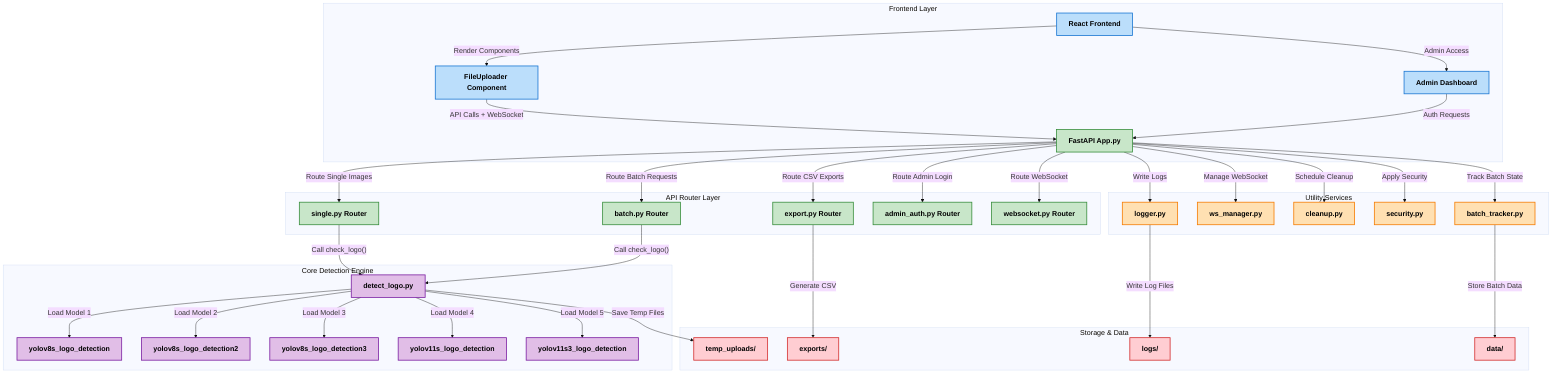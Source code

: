 %%{init: {'theme': 'base', 'themeVariables': { 'fontFamily': 'arial', 'fontSize': '18px', 'fontWeight': 'bold'}}}%%
graph TD
    subgraph "Frontend Layer"
        style A fill:#bbdefb,stroke:#1976d2,stroke-width:2px,color:#000000,font-weight:bold
        style A1 fill:#bbdefb,stroke:#1976d2,stroke-width:2px,color:#000000,font-weight:bold
        style A2 fill:#bbdefb,stroke:#1976d2,stroke-width:2px,color:#000000,font-weight:bold
        A["React Frontend"] -->|"Render Components"| A1["FileUploader Component"]
        A -->|"Admin Access"| A2["Admin Dashboard"]
        A1 -->|"API Calls + WebSocket"| B["FastAPI App.py"]
        A2 -->|"Auth Requests"| B
    end

    subgraph "API Router Layer"
        style B fill:#c8e6c9,stroke:#388e3c,stroke-width:2px,color:#000000,font-weight:bold
        style C1 fill:#c8e6c9,stroke:#388e3c,stroke-width:2px,color:#000000,font-weight:bold
        style C2 fill:#c8e6c9,stroke:#388e3c,stroke-width:2px,color:#000000,font-weight:bold
        style C3 fill:#c8e6c9,stroke:#388e3c,stroke-width:2px,color:#000000,font-weight:bold
        style C4 fill:#c8e6c9,stroke:#388e3c,stroke-width:2px,color:#000000,font-weight:bold
        style C5 fill:#c8e6c9,stroke:#388e3c,stroke-width:2px,color:#000000,font-weight:bold
        B -->|"Route Single Images"| C1["single.py Router"]
        B -->|"Route Batch Requests"| C2["batch.py Router"]
        B -->|"Route CSV Exports"| C3["export.py Router"]
        B -->|"Route Admin Login"| C4["admin_auth.py Router"]
        B -->|"Route WebSocket"| C5["websocket.py Router"]
    end

    subgraph "Core Detection Engine"
        style D fill:#e1bee7,stroke:#7b1fa2,stroke-width:2px,color:#000000,font-weight:bold
        style E1 fill:#e1bee7,stroke:#7b1fa2,stroke-width:2px,color:#000000,font-weight:bold
        style E2 fill:#e1bee7,stroke:#7b1fa2,stroke-width:2px,color:#000000,font-weight:bold
        style E3 fill:#e1bee7,stroke:#7b1fa2,stroke-width:2px,color:#000000,font-weight:bold
        style E4 fill:#e1bee7,stroke:#7b1fa2,stroke-width:2px,color:#000000,font-weight:bold
        style E5 fill:#e1bee7,stroke:#7b1fa2,stroke-width:2px,color:#000000,font-weight:bold
        C1 -->|"Call check_logo()"| D["detect_logo.py"]
        C2 -->|"Call check_logo()"| D
        D -->|"Load Model 1"| E1["yolov8s_logo_detection"]
        D -->|"Load Model 2"| E2["yolov8s_logo_detection2"]
        D -->|"Load Model 3"| E3["yolov8s_logo_detection3"]
        D -->|"Load Model 4"| E4["yolov11s_logo_detection"]
        D -->|"Load Model 5"| E5["yolov11s3_logo_detection"]
    end

    subgraph "Utility Services"
        style F1 fill:#ffe0b2,stroke:#f57c00,stroke-width:2px,color:#000000,font-weight:bold
        style F2 fill:#ffe0b2,stroke:#f57c00,stroke-width:2px,color:#000000,font-weight:bold
        style F3 fill:#ffe0b2,stroke:#f57c00,stroke-width:2px,color:#000000,font-weight:bold
        style F4 fill:#ffe0b2,stroke:#f57c00,stroke-width:2px,color:#000000,font-weight:bold
        style F5 fill:#ffe0b2,stroke:#f57c00,stroke-width:2px,color:#000000,font-weight:bold
        B -->|"Track Batch State"| F1["batch_tracker.py"]
        B -->|"Manage WebSocket"| F2["ws_manager.py"]
        B -->|"Schedule Cleanup"| F3["cleanup.py"]
        B -->|"Apply Security"| F4["security.py"]
        B -->|"Write Logs"| F5["logger.py"]
    end

    subgraph "Storage & Data"
        style G1 fill:#ffcdd2,stroke:#d32f2f,stroke-width:2px,color:#000000,font-weight:bold
        style G2 fill:#ffcdd2,stroke:#d32f2f,stroke-width:2px,color:#000000,font-weight:bold
        style G3 fill:#ffcdd2,stroke:#d32f2f,stroke-width:2px,color:#000000,font-weight:bold
        style G4 fill:#ffcdd2,stroke:#d32f2f,stroke-width:2px,color:#000000,font-weight:bold
        D -->|"Save Temp Files"| G1["temp_uploads/"]
        C3 -->|"Generate CSV"| G2["exports/"]
        F5 -->|"Write Log Files"| G3["logs/"]
        F1 -->|"Store Batch Data"| G4["data/"]
    end